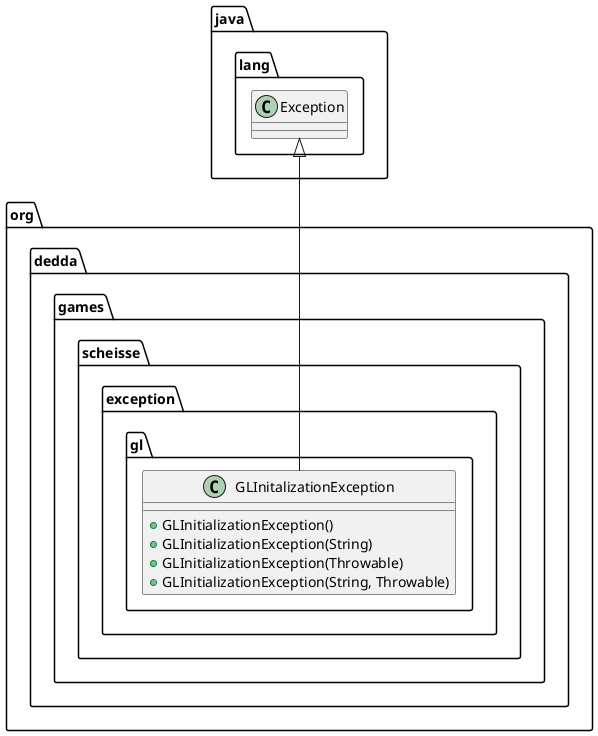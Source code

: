 @startuml
class java.lang.Exception

class org.dedda.games.scheisse.exception.gl.GLInitalizationException{
    + GLInitializationException()
    + GLInitializationException(String)
    + GLInitializationException(Throwable)
    + GLInitializationException(String, Throwable)
}

java.lang.Exception <|-- org.dedda.games.scheisse.exception.gl.GLInitalizationException
@enduml